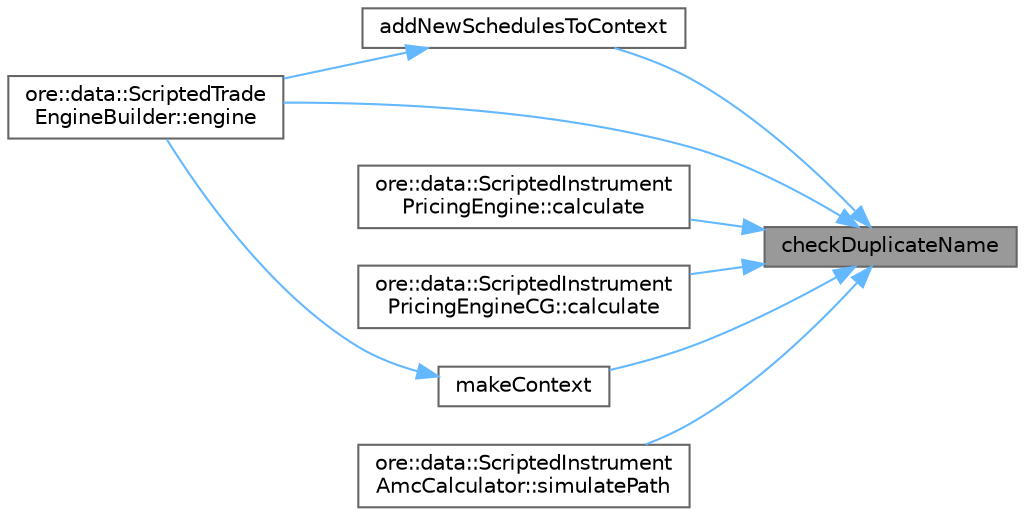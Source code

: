 digraph "checkDuplicateName"
{
 // INTERACTIVE_SVG=YES
 // LATEX_PDF_SIZE
  bgcolor="transparent";
  edge [fontname=Helvetica,fontsize=10,labelfontname=Helvetica,labelfontsize=10];
  node [fontname=Helvetica,fontsize=10,shape=box,height=0.2,width=0.4];
  rankdir="RL";
  Node1 [label="checkDuplicateName",height=0.2,width=0.4,color="gray40", fillcolor="grey60", style="filled", fontcolor="black",tooltip=" "];
  Node1 -> Node2 [dir="back",color="steelblue1",style="solid"];
  Node2 [label="addNewSchedulesToContext",height=0.2,width=0.4,color="grey40", fillcolor="white", style="filled",URL="$namespaceore_1_1data.html#aba433433d3a80aa2b84e9e27bd0400fa",tooltip=" "];
  Node2 -> Node3 [dir="back",color="steelblue1",style="solid"];
  Node3 [label="ore::data::ScriptedTrade\lEngineBuilder::engine",height=0.2,width=0.4,color="grey40", fillcolor="white", style="filled",URL="$classore_1_1data_1_1_scripted_trade_engine_builder.html#afd4d13cb8180f72439b3f3cb84aa021c",tooltip=" "];
  Node1 -> Node4 [dir="back",color="steelblue1",style="solid"];
  Node4 [label="ore::data::ScriptedInstrument\lPricingEngine::calculate",height=0.2,width=0.4,color="grey40", fillcolor="white", style="filled",URL="$classore_1_1data_1_1_scripted_instrument_pricing_engine.html#a61eb1a24e5329ccc296715a40dc3a19a",tooltip=" "];
  Node1 -> Node5 [dir="back",color="steelblue1",style="solid"];
  Node5 [label="ore::data::ScriptedInstrument\lPricingEngineCG::calculate",height=0.2,width=0.4,color="grey40", fillcolor="white", style="filled",URL="$classore_1_1data_1_1_scripted_instrument_pricing_engine_c_g.html#a61eb1a24e5329ccc296715a40dc3a19a",tooltip=" "];
  Node1 -> Node3 [dir="back",color="steelblue1",style="solid"];
  Node1 -> Node6 [dir="back",color="steelblue1",style="solid"];
  Node6 [label="makeContext",height=0.2,width=0.4,color="grey40", fillcolor="white", style="filled",URL="$namespaceore_1_1data.html#a6022b37db78f12eaf439893493e3dc1c",tooltip=" "];
  Node6 -> Node3 [dir="back",color="steelblue1",style="solid"];
  Node1 -> Node7 [dir="back",color="steelblue1",style="solid"];
  Node7 [label="ore::data::ScriptedInstrument\lAmcCalculator::simulatePath",height=0.2,width=0.4,color="grey40", fillcolor="white", style="filled",URL="$classore_1_1data_1_1_scripted_instrument_amc_calculator.html#a93c352c2640b7d2dcd18aff1485173e9",tooltip=" "];
}
